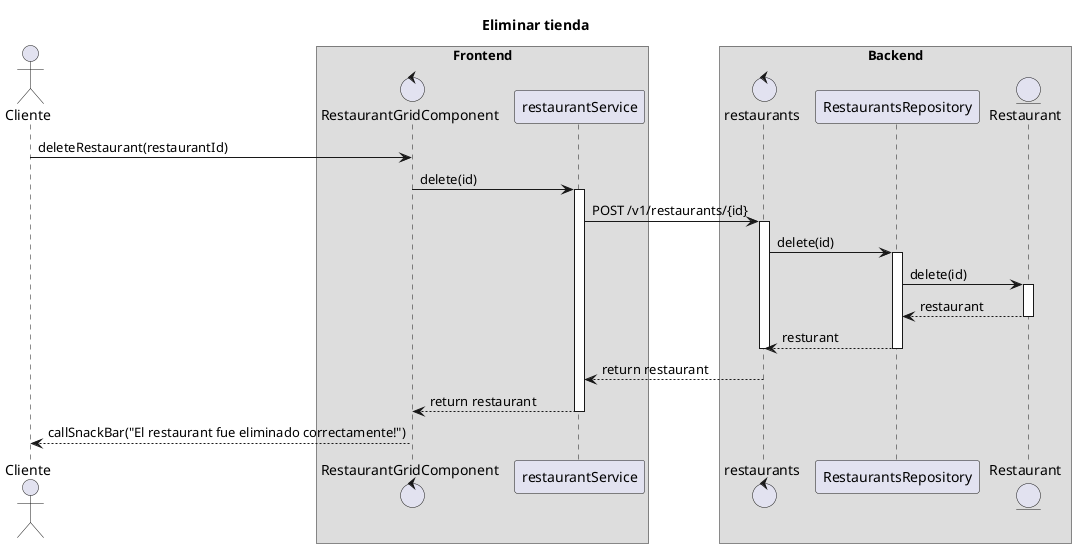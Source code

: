 @startuml
title Eliminar tienda
actor Cliente
box "Frontend"
control RestaurantGridComponent

Cliente->RestaurantGridComponent: deleteRestaurant(restaurantId)
RestaurantGridComponent->restaurantService:delete(id)
activate restaurantService
end box
box "Backend"
control restaurants
restaurantService->restaurants: POST /v1/restaurants/{id}
activate restaurants
restaurants->RestaurantsRepository: delete(id)
activate RestaurantsRepository
entity Restaurant
RestaurantsRepository->Restaurant: delete(id)
activate Restaurant
Restaurant-->"RestaurantsRepository": restaurant
deactivate Restaurant
RestaurantsRepository-->restaurants: resturant
deactivate RestaurantsRepository
end box
deactivate restaurants
"restaurants"-->restaurantService: return restaurant
restaurantService-->RestaurantGridComponent: return restaurant
deactivate restaurantService
RestaurantGridComponent-->"Cliente": callSnackBar("El restaurant fue eliminado correctamente!")
@enduml